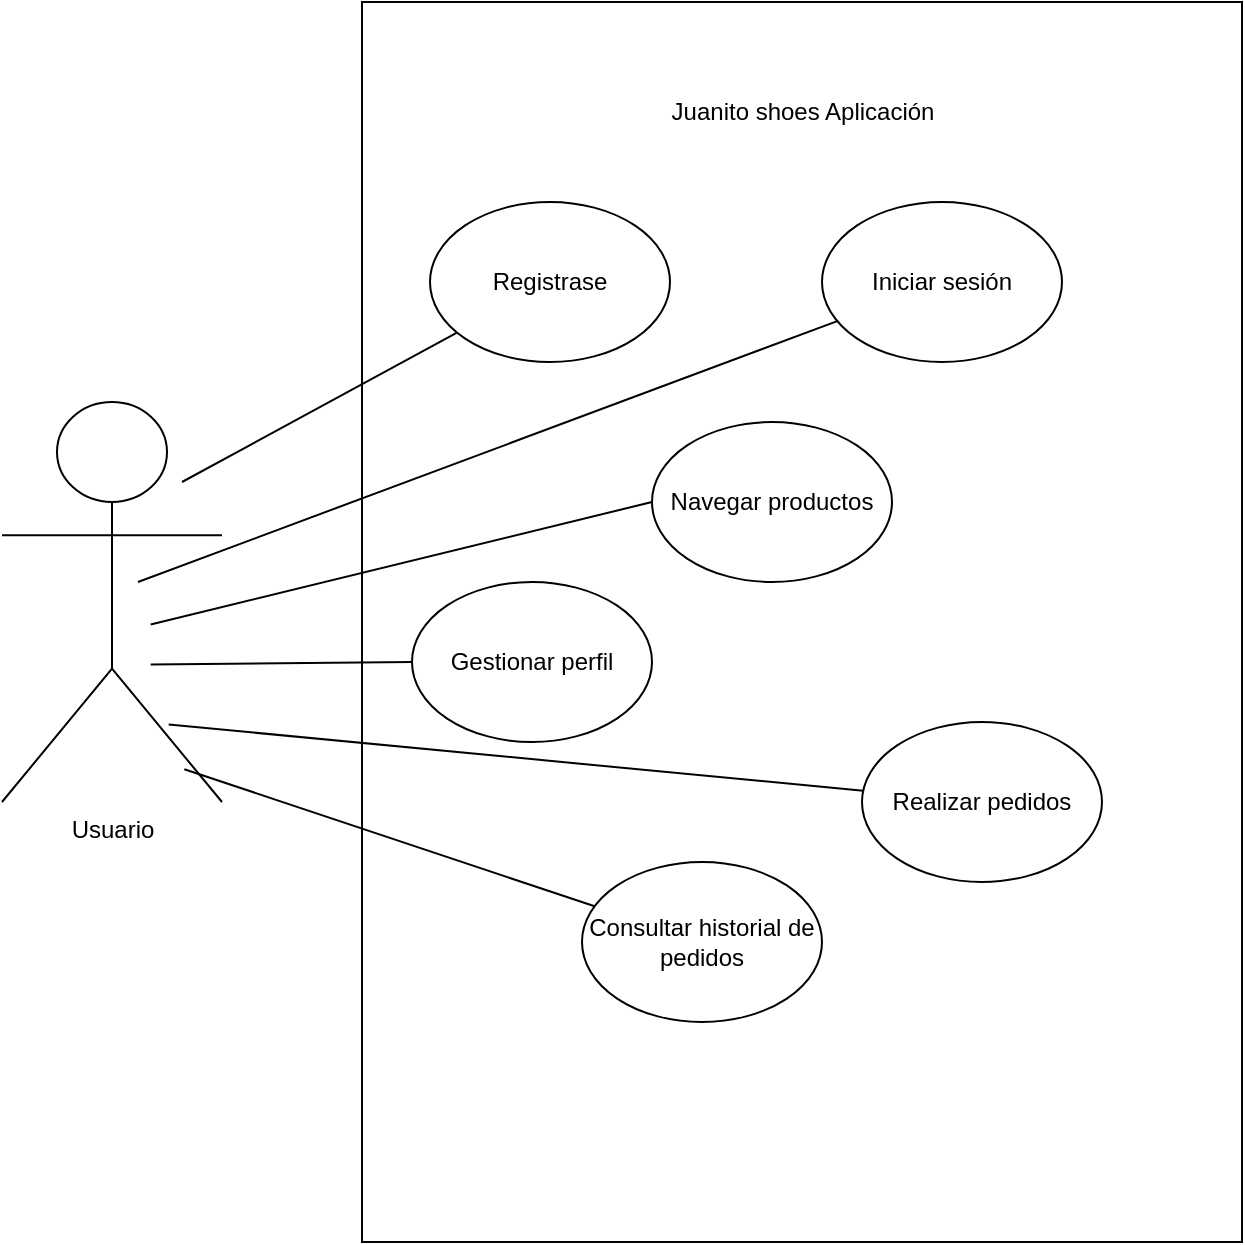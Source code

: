<mxfile version="24.6.4" type="device">
  <diagram name="Página-1" id="ADYYKMX-A4zYiwVikc3c">
    <mxGraphModel dx="1376" dy="810" grid="1" gridSize="10" guides="1" tooltips="1" connect="1" arrows="1" fold="1" page="1" pageScale="1" pageWidth="827" pageHeight="1169" math="0" shadow="0">
      <root>
        <mxCell id="0" />
        <mxCell id="1" parent="0" />
        <mxCell id="4cM3BV6VaOR8g3-CvRQW-1" value="Usuario" style="shape=umlActor;verticalLabelPosition=bottom;verticalAlign=top;html=1;outlineConnect=0;" vertex="1" parent="1">
          <mxGeometry x="140" y="460" width="110" height="200" as="geometry" />
        </mxCell>
        <mxCell id="4cM3BV6VaOR8g3-CvRQW-4" value="" style="whiteSpace=wrap;html=1;" vertex="1" parent="1">
          <mxGeometry x="320" y="260" width="440" height="620" as="geometry" />
        </mxCell>
        <mxCell id="4cM3BV6VaOR8g3-CvRQW-5" value="Juanito shoes Aplicación" style="text;html=1;align=center;verticalAlign=middle;resizable=0;points=[];autosize=1;strokeColor=none;fillColor=none;" vertex="1" parent="1">
          <mxGeometry x="465" y="300" width="150" height="30" as="geometry" />
        </mxCell>
        <mxCell id="4cM3BV6VaOR8g3-CvRQW-7" value="Registrase" style="ellipse;whiteSpace=wrap;html=1;" vertex="1" parent="1">
          <mxGeometry x="354" y="360" width="120" height="80" as="geometry" />
        </mxCell>
        <mxCell id="4cM3BV6VaOR8g3-CvRQW-8" value="Iniciar sesión" style="ellipse;whiteSpace=wrap;html=1;" vertex="1" parent="1">
          <mxGeometry x="550" y="360" width="120" height="80" as="geometry" />
        </mxCell>
        <mxCell id="4cM3BV6VaOR8g3-CvRQW-9" value="Navegar productos" style="ellipse;whiteSpace=wrap;html=1;" vertex="1" parent="1">
          <mxGeometry x="465" y="470" width="120" height="80" as="geometry" />
        </mxCell>
        <mxCell id="4cM3BV6VaOR8g3-CvRQW-10" value="Gestionar perfil" style="ellipse;whiteSpace=wrap;html=1;" vertex="1" parent="1">
          <mxGeometry x="345" y="550" width="120" height="80" as="geometry" />
        </mxCell>
        <mxCell id="4cM3BV6VaOR8g3-CvRQW-11" value="Realizar pedidos" style="ellipse;whiteSpace=wrap;html=1;" vertex="1" parent="1">
          <mxGeometry x="570" y="620" width="120" height="80" as="geometry" />
        </mxCell>
        <mxCell id="4cM3BV6VaOR8g3-CvRQW-12" value="Consultar historial de pedidos" style="ellipse;whiteSpace=wrap;html=1;" vertex="1" parent="1">
          <mxGeometry x="430" y="690" width="120" height="80" as="geometry" />
        </mxCell>
        <mxCell id="4cM3BV6VaOR8g3-CvRQW-14" value="" style="endArrow=none;html=1;rounded=0;" edge="1" parent="1" target="4cM3BV6VaOR8g3-CvRQW-7">
          <mxGeometry width="50" height="50" relative="1" as="geometry">
            <mxPoint x="230" y="500" as="sourcePoint" />
            <mxPoint x="280" y="450" as="targetPoint" />
          </mxGeometry>
        </mxCell>
        <mxCell id="4cM3BV6VaOR8g3-CvRQW-15" value="" style="endArrow=none;html=1;rounded=0;" edge="1" parent="1" target="4cM3BV6VaOR8g3-CvRQW-8">
          <mxGeometry width="50" height="50" relative="1" as="geometry">
            <mxPoint x="208" y="550" as="sourcePoint" />
            <mxPoint x="345" y="475" as="targetPoint" />
          </mxGeometry>
        </mxCell>
        <mxCell id="4cM3BV6VaOR8g3-CvRQW-16" value="" style="endArrow=none;html=1;rounded=0;" edge="1" parent="1">
          <mxGeometry width="50" height="50" relative="1" as="geometry">
            <mxPoint x="214.34" y="571.24" as="sourcePoint" />
            <mxPoint x="465.003" y="510.003" as="targetPoint" />
          </mxGeometry>
        </mxCell>
        <mxCell id="4cM3BV6VaOR8g3-CvRQW-17" value="" style="endArrow=none;html=1;rounded=0;entryX=0;entryY=0.5;entryDx=0;entryDy=0;" edge="1" parent="1" target="4cM3BV6VaOR8g3-CvRQW-10">
          <mxGeometry width="50" height="50" relative="1" as="geometry">
            <mxPoint x="214.34" y="591.24" as="sourcePoint" />
            <mxPoint x="465.003" y="530.003" as="targetPoint" />
          </mxGeometry>
        </mxCell>
        <mxCell id="4cM3BV6VaOR8g3-CvRQW-18" value="" style="endArrow=none;html=1;rounded=0;" edge="1" parent="1" target="4cM3BV6VaOR8g3-CvRQW-11">
          <mxGeometry width="50" height="50" relative="1" as="geometry">
            <mxPoint x="223.34" y="621.24" as="sourcePoint" />
            <mxPoint x="354" y="620" as="targetPoint" />
          </mxGeometry>
        </mxCell>
        <mxCell id="4cM3BV6VaOR8g3-CvRQW-19" value="" style="endArrow=none;html=1;rounded=0;" edge="1" parent="1" target="4cM3BV6VaOR8g3-CvRQW-12">
          <mxGeometry width="50" height="50" relative="1" as="geometry">
            <mxPoint x="231.17" y="643.62" as="sourcePoint" />
            <mxPoint x="578.83" y="676.38" as="targetPoint" />
          </mxGeometry>
        </mxCell>
      </root>
    </mxGraphModel>
  </diagram>
</mxfile>
